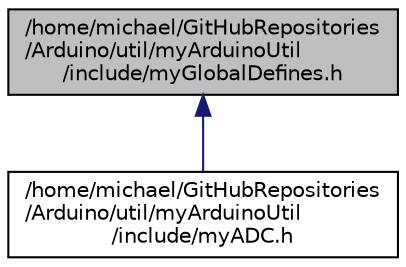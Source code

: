 digraph "/home/michael/GitHubRepositories/Arduino/util/myArduinoUtil/include/myGlobalDefines.h"
{
  edge [fontname="Helvetica",fontsize="10",labelfontname="Helvetica",labelfontsize="10"];
  node [fontname="Helvetica",fontsize="10",shape=record];
  Node2 [label="/home/michael/GitHubRepositories\l/Arduino/util/myArduinoUtil\l/include/myGlobalDefines.h",height=0.2,width=0.4,color="black", fillcolor="grey75", style="filled", fontcolor="black"];
  Node2 -> Node3 [dir="back",color="midnightblue",fontsize="10",style="solid",fontname="Helvetica"];
  Node3 [label="/home/michael/GitHubRepositories\l/Arduino/util/myArduinoUtil\l/include/myADC.h",height=0.2,width=0.4,color="black", fillcolor="white", style="filled",URL="$myADC_8h.html"];
}
